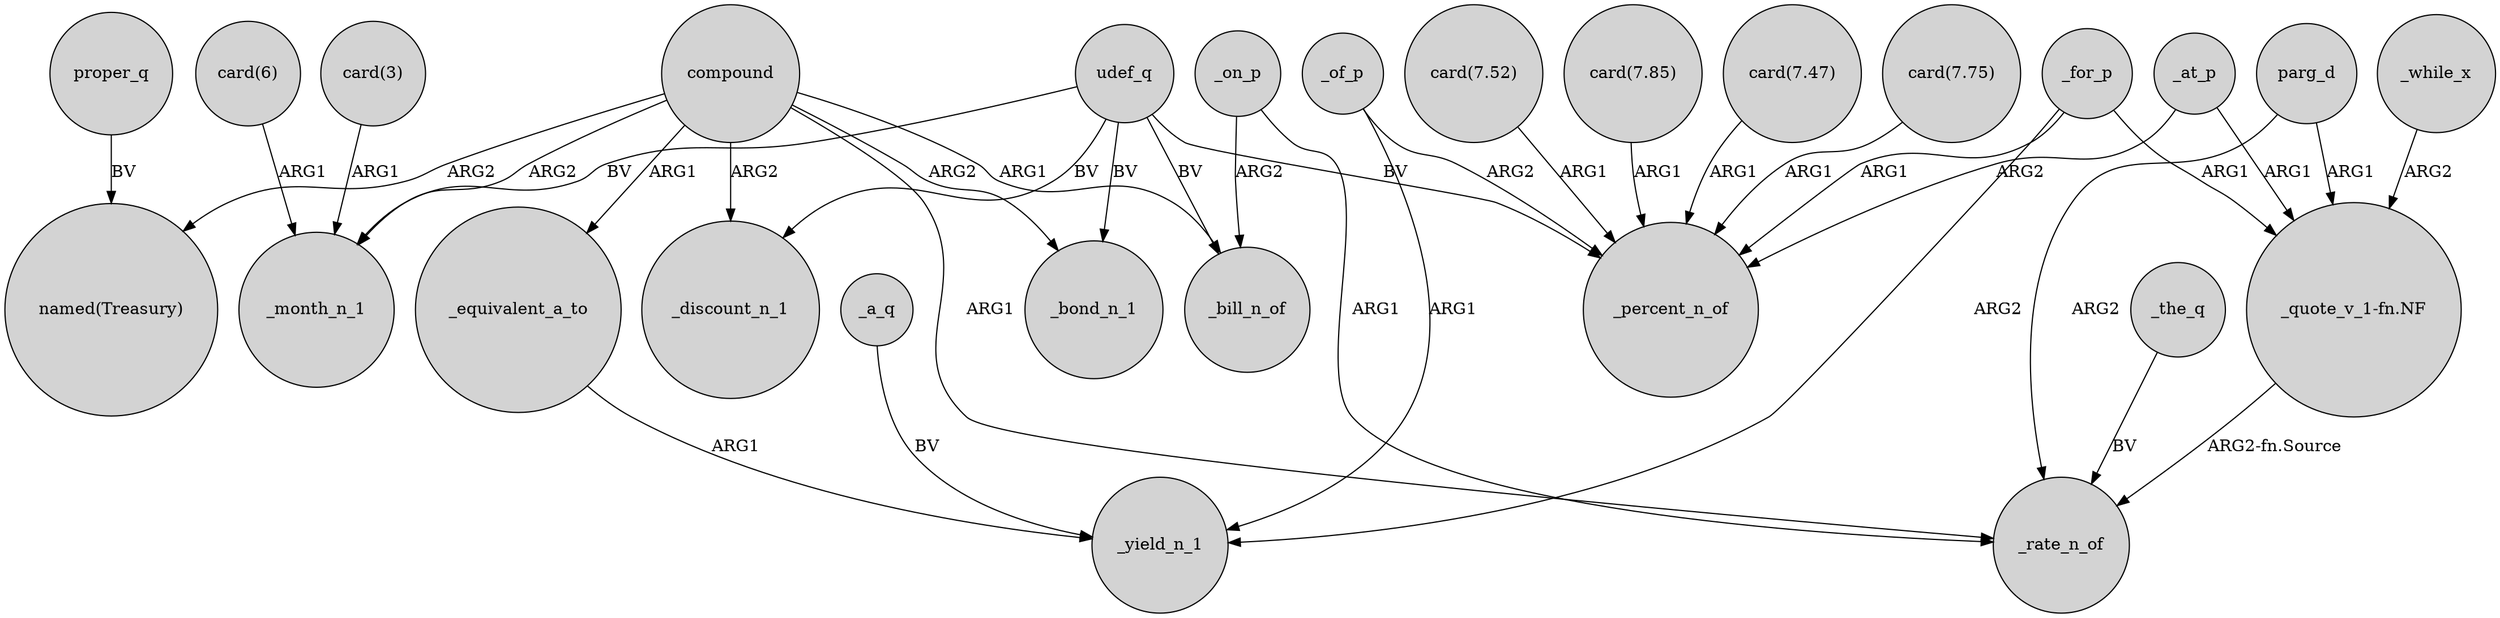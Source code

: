 digraph {
	node [shape=circle style=filled]
	compound -> "named(Treasury)" [label=ARG2]
	"card(7.52)" -> _percent_n_of [label=ARG1]
	compound -> _month_n_1 [label=ARG2]
	compound -> _bill_n_of [label=ARG1]
	compound -> _rate_n_of [label=ARG1]
	_a_q -> _yield_n_1 [label=BV]
	udef_q -> _bill_n_of [label=BV]
	_at_p -> "_quote_v_1-fn.NF" [label=ARG1]
	udef_q -> _discount_n_1 [label=BV]
	udef_q -> _month_n_1 [label=BV]
	_the_q -> _rate_n_of [label=BV]
	parg_d -> "_quote_v_1-fn.NF" [label=ARG1]
	"_quote_v_1-fn.NF" -> _rate_n_of [label="ARG2-fn.Source"]
	_of_p -> _percent_n_of [label=ARG2]
	"card(7.85)" -> _percent_n_of [label=ARG1]
	udef_q -> _bond_n_1 [label=BV]
	_of_p -> _yield_n_1 [label=ARG1]
	_for_p -> _percent_n_of [label=ARG1]
	_for_p -> "_quote_v_1-fn.NF" [label=ARG1]
	proper_q -> "named(Treasury)" [label=BV]
	compound -> _equivalent_a_to [label=ARG1]
	_on_p -> _bill_n_of [label=ARG2]
	_equivalent_a_to -> _yield_n_1 [label=ARG1]
	_while_x -> "_quote_v_1-fn.NF" [label=ARG2]
	compound -> _bond_n_1 [label=ARG2]
	"card(7.47)" -> _percent_n_of [label=ARG1]
	_at_p -> _percent_n_of [label=ARG2]
	compound -> _discount_n_1 [label=ARG2]
	udef_q -> _percent_n_of [label=BV]
	"card(6)" -> _month_n_1 [label=ARG1]
	_on_p -> _rate_n_of [label=ARG1]
	"card(7.75)" -> _percent_n_of [label=ARG1]
	parg_d -> _rate_n_of [label=ARG2]
	_for_p -> _yield_n_1 [label=ARG2]
	"card(3)" -> _month_n_1 [label=ARG1]
}
